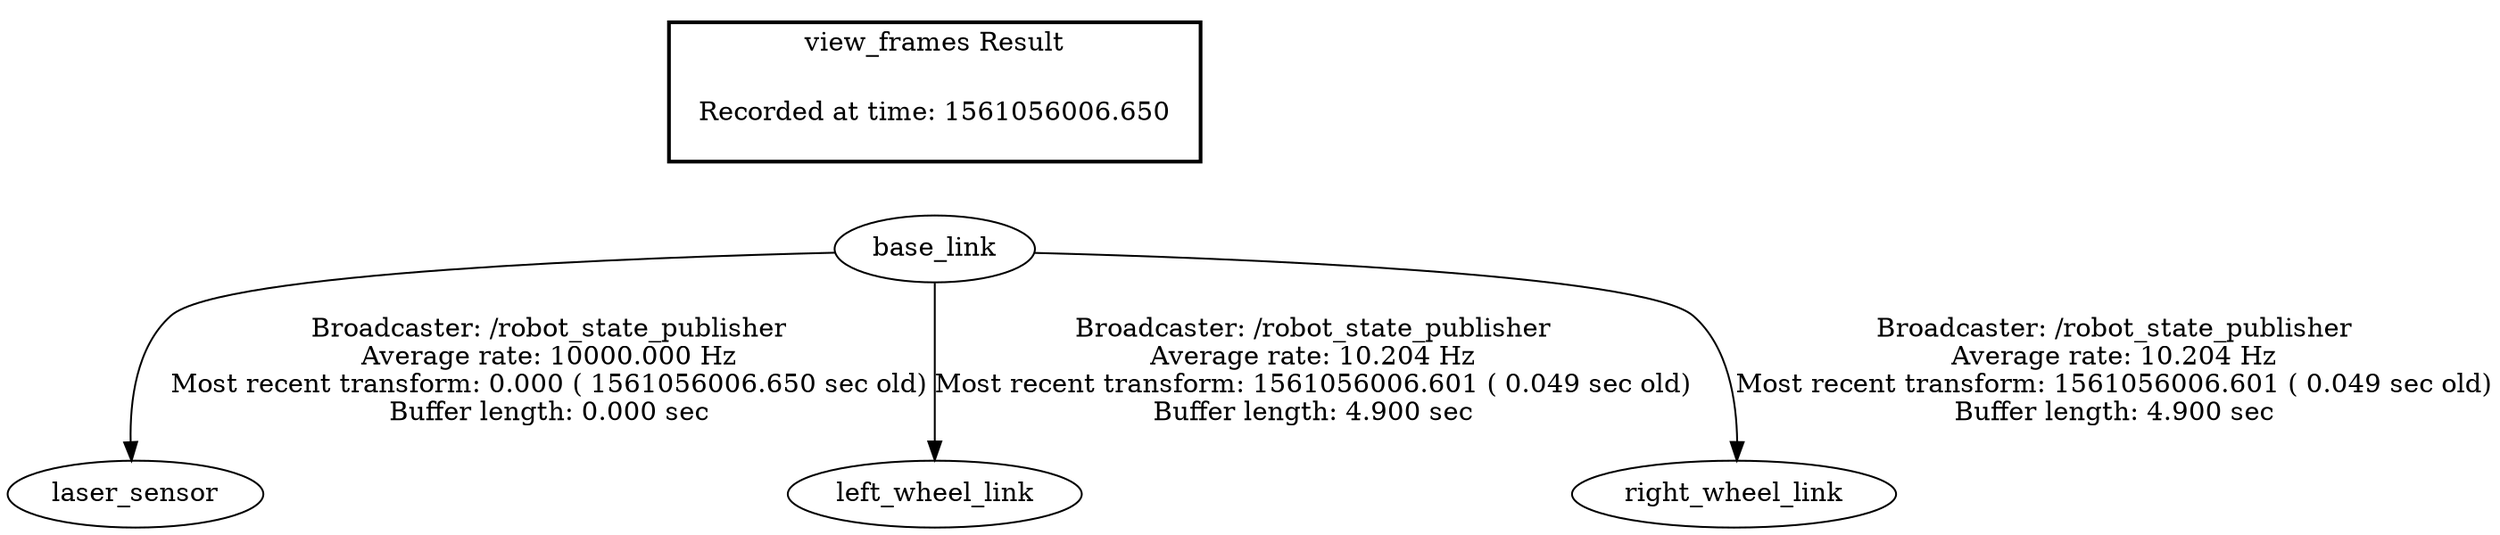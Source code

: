 digraph G {
"base_link" -> "laser_sensor"[label="Broadcaster: /robot_state_publisher\nAverage rate: 10000.000 Hz\nMost recent transform: 0.000 ( 1561056006.650 sec old)\nBuffer length: 0.000 sec\n"];
"base_link" -> "left_wheel_link"[label="Broadcaster: /robot_state_publisher\nAverage rate: 10.204 Hz\nMost recent transform: 1561056006.601 ( 0.049 sec old)\nBuffer length: 4.900 sec\n"];
"base_link" -> "right_wheel_link"[label="Broadcaster: /robot_state_publisher\nAverage rate: 10.204 Hz\nMost recent transform: 1561056006.601 ( 0.049 sec old)\nBuffer length: 4.900 sec\n"];
edge [style=invis];
 subgraph cluster_legend { style=bold; color=black; label ="view_frames Result";
"Recorded at time: 1561056006.650"[ shape=plaintext ] ;
 }->"base_link";
}